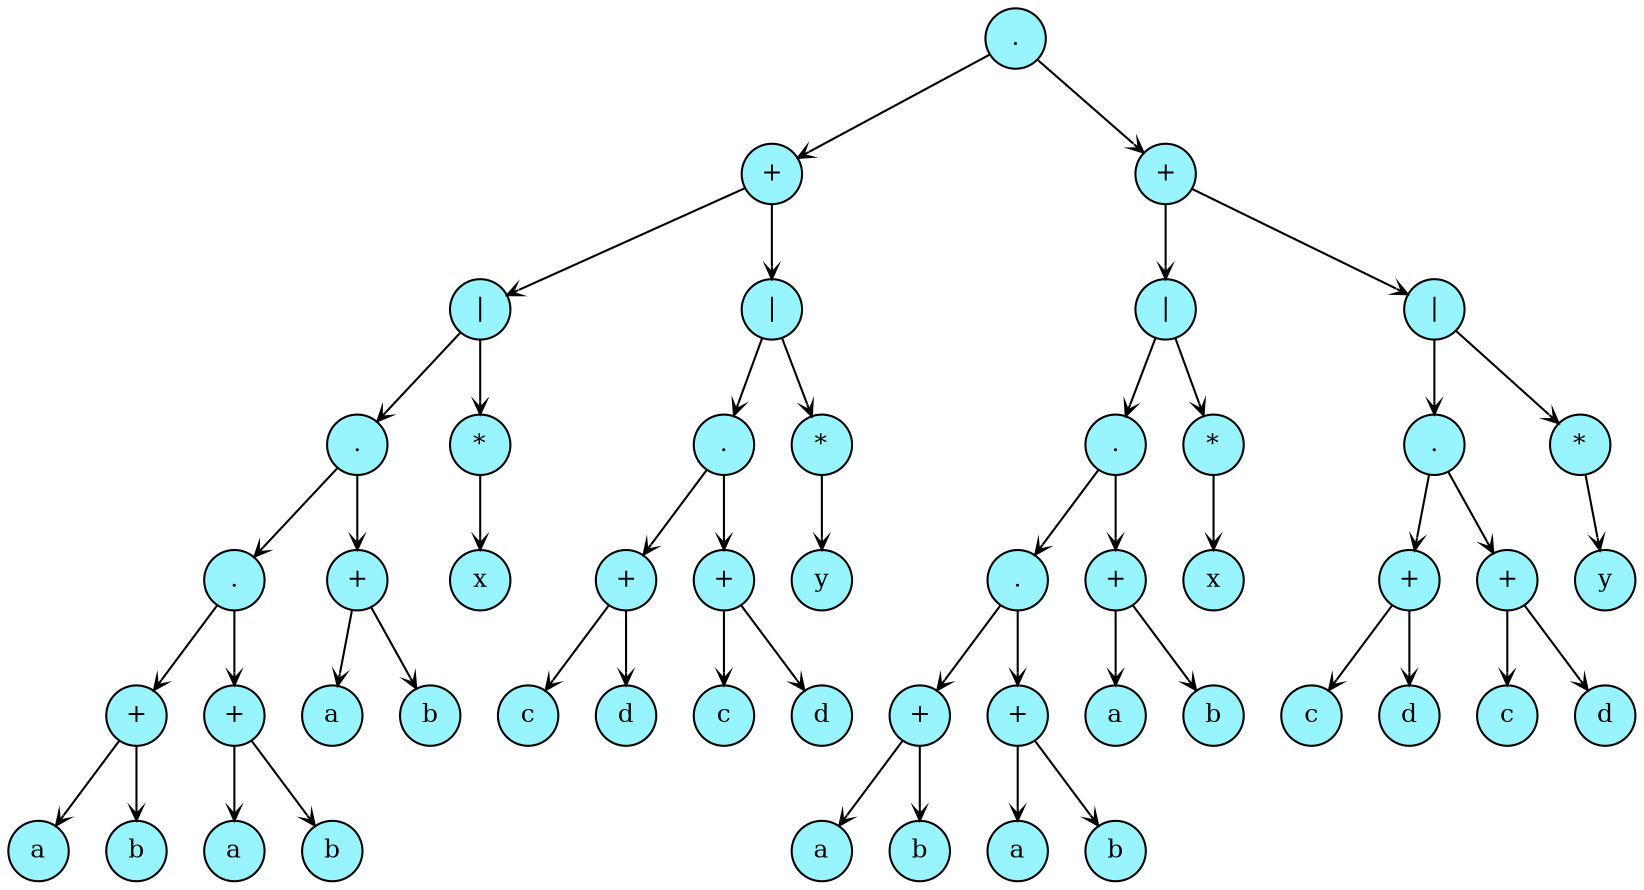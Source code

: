 digraph
{
  edge [arrowhead = vee, arrowsize = .6]
  node [fontsize = 12, fillcolor = cadetblue1, shape = circle, style = "filled,rounded", height = 0.4, width = 0.4, fixedsize = true]

  2 [label="|"]
  6 [label="a"]
  7 [label="b"]
  5 [label="+"]
  5 -> 6
  5 -> 7
  9 [label="a"]
  10 [label="b"]
  8 [label="+"]
  8 -> 9
  8 -> 10
  4 [label="."]
  4 -> 5
  4 -> 8
  12 [label="a"]
  13 [label="b"]
  11 [label="+"]
  11 -> 12
  11 -> 13
  3 [label="."]
  3 -> 4
  3 -> 11
  2 -> 3
  15 [label="x"]
  14 [label="*"]
  14 -> 15
  2 -> 14
  16 [label="|"]
  19 [label="c"]
  20 [label="d"]
  18 [label="+"]
  18 -> 19
  18 -> 20
  22 [label="c"]
  23 [label="d"]
  21 [label="+"]
  21 -> 22
  21 -> 23
  17 [label="."]
  17 -> 18
  17 -> 21
  16 -> 17
  25 [label="y"]
  24 [label="*"]
  24 -> 25
  16 -> 24
  1 [label="+"]
  1 -> 2
  1 -> 16
  27 [label="|"]
  31 [label="a"]
  32 [label="b"]
  30 [label="+"]
  30 -> 31
  30 -> 32
  34 [label="a"]
  35 [label="b"]
  33 [label="+"]
  33 -> 34
  33 -> 35
  29 [label="."]
  29 -> 30
  29 -> 33
  37 [label="a"]
  38 [label="b"]
  36 [label="+"]
  36 -> 37
  36 -> 38
  28 [label="."]
  28 -> 29
  28 -> 36
  27 -> 28
  40 [label="x"]
  39 [label="*"]
  39 -> 40
  27 -> 39
  41 [label="|"]
  44 [label="c"]
  45 [label="d"]
  43 [label="+"]
  43 -> 44
  43 -> 45
  47 [label="c"]
  48 [label="d"]
  46 [label="+"]
  46 -> 47
  46 -> 48
  42 [label="."]
  42 -> 43
  42 -> 46
  41 -> 42
  50 [label="y"]
  49 [label="*"]
  49 -> 50
  41 -> 49
  26 [label="+"]
  26 -> 27
  26 -> 41
  0 [label="."]
  0 -> 1
  0 -> 26
}
